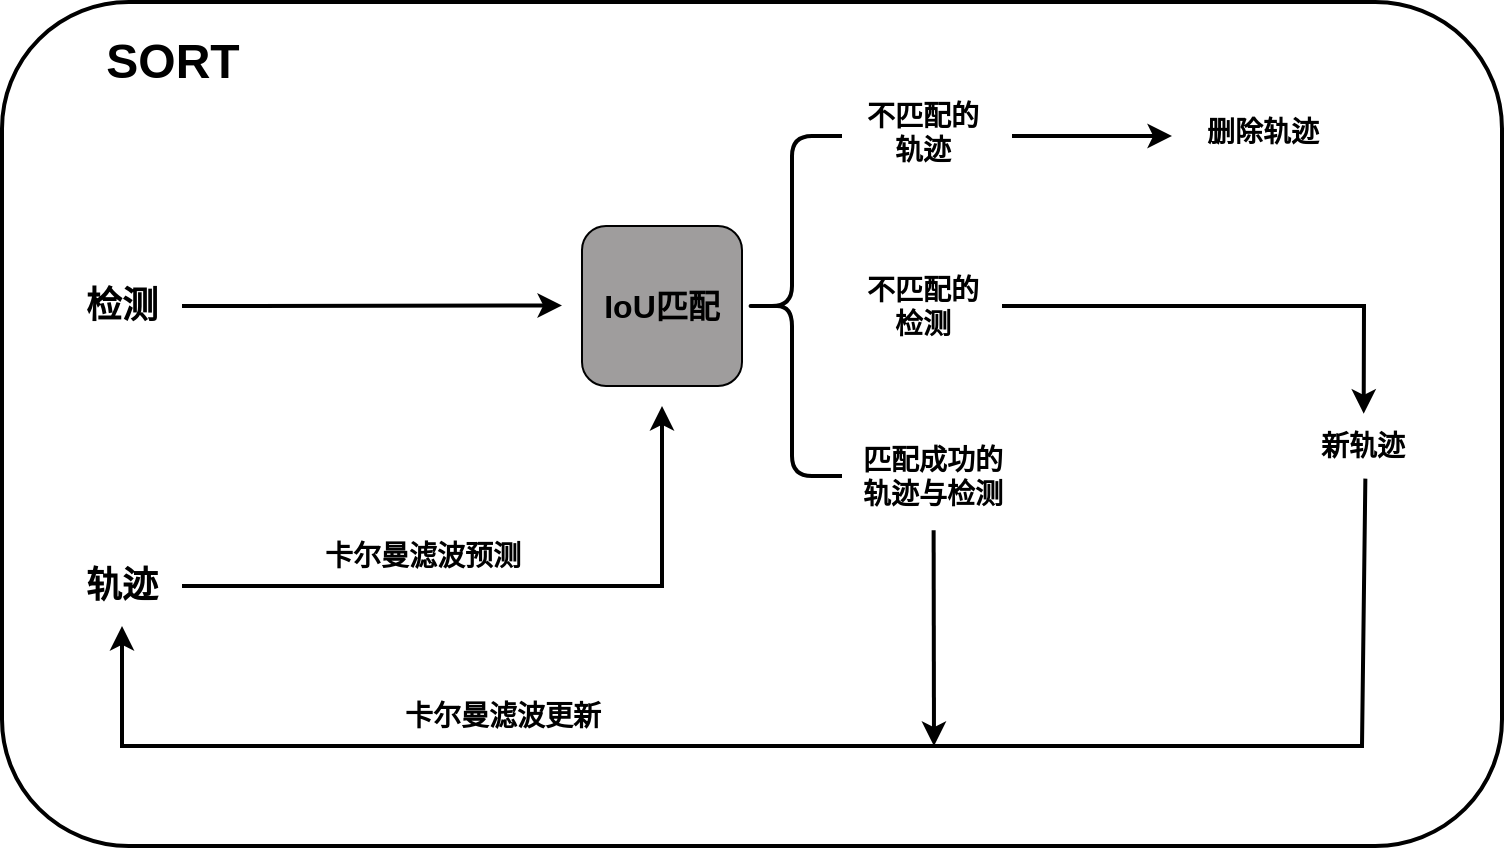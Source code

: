 <mxfile version="24.4.8" type="github">
  <diagram name="第 1 页" id="ddBURdvhsTM2kqSzxGBw">
    <mxGraphModel dx="1434" dy="746" grid="1" gridSize="10" guides="1" tooltips="1" connect="1" arrows="1" fold="1" page="1" pageScale="1" pageWidth="1169" pageHeight="827" math="0" shadow="0">
      <root>
        <mxCell id="0" />
        <mxCell id="1" parent="0" />
        <mxCell id="YY3BX0df3inT73hfmHyC-1" value="&lt;font size=&quot;1&quot; style=&quot;&quot;&gt;&lt;b style=&quot;font-size: 24px;&quot;&gt;SORT&lt;/b&gt;&lt;/font&gt;" style="text;html=1;align=center;verticalAlign=middle;resizable=0;points=[];autosize=1;strokeColor=none;fillColor=none;" vertex="1" parent="1">
          <mxGeometry x="80" y="118" width="90" height="40" as="geometry" />
        </mxCell>
        <mxCell id="YY3BX0df3inT73hfmHyC-2" value="&lt;font size=&quot;1&quot; style=&quot;&quot;&gt;&lt;b style=&quot;font-size: 18px;&quot;&gt;检测&lt;/b&gt;&lt;/font&gt;" style="text;html=1;align=center;verticalAlign=middle;whiteSpace=wrap;rounded=0;" vertex="1" parent="1">
          <mxGeometry x="70" y="240" width="60" height="40" as="geometry" />
        </mxCell>
        <mxCell id="YY3BX0df3inT73hfmHyC-3" value="" style="endArrow=classic;html=1;rounded=0;strokeWidth=2;exitX=1;exitY=0.5;exitDx=0;exitDy=0;" edge="1" parent="1" source="YY3BX0df3inT73hfmHyC-2">
          <mxGeometry width="50" height="50" relative="1" as="geometry">
            <mxPoint x="240" y="259.71" as="sourcePoint" />
            <mxPoint x="320" y="259.71" as="targetPoint" />
          </mxGeometry>
        </mxCell>
        <mxCell id="YY3BX0df3inT73hfmHyC-4" value="&lt;font style=&quot;font-size: 16px;&quot;&gt;&lt;b&gt;IoU匹配&lt;/b&gt;&lt;/font&gt;" style="whiteSpace=wrap;html=1;aspect=fixed;rounded=1;fillColor=#9f9d9d;" vertex="1" parent="1">
          <mxGeometry x="330" y="220" width="80" height="80" as="geometry" />
        </mxCell>
        <mxCell id="YY3BX0df3inT73hfmHyC-5" value="" style="shape=curlyBracket;whiteSpace=wrap;html=1;rounded=1;labelPosition=left;verticalLabelPosition=middle;align=right;verticalAlign=middle;strokeWidth=2;" vertex="1" parent="1">
          <mxGeometry x="410" y="175" width="50" height="170" as="geometry" />
        </mxCell>
        <mxCell id="YY3BX0df3inT73hfmHyC-6" value="&lt;font style=&quot;font-size: 14px;&quot;&gt;&lt;b&gt;不匹配的&lt;/b&gt;&lt;/font&gt;&lt;div&gt;&lt;font style=&quot;font-size: 14px;&quot;&gt;&lt;b&gt;轨迹&lt;/b&gt;&lt;/font&gt;&lt;/div&gt;" style="text;html=1;align=center;verticalAlign=middle;resizable=0;points=[];autosize=1;strokeColor=none;fillColor=none;" vertex="1" parent="1">
          <mxGeometry x="460" y="148" width="80" height="50" as="geometry" />
        </mxCell>
        <mxCell id="YY3BX0df3inT73hfmHyC-7" value="" style="endArrow=classic;html=1;rounded=0;strokeWidth=2;" edge="1" parent="1">
          <mxGeometry width="50" height="50" relative="1" as="geometry">
            <mxPoint x="545" y="175" as="sourcePoint" />
            <mxPoint x="625" y="175" as="targetPoint" />
          </mxGeometry>
        </mxCell>
        <mxCell id="YY3BX0df3inT73hfmHyC-8" value="&lt;span style=&quot;font-size: 14px;&quot;&gt;&lt;b&gt;删除轨迹&lt;/b&gt;&lt;/span&gt;" style="text;html=1;align=center;verticalAlign=middle;resizable=0;points=[];autosize=1;strokeColor=none;fillColor=none;" vertex="1" parent="1">
          <mxGeometry x="630" y="158" width="80" height="30" as="geometry" />
        </mxCell>
        <mxCell id="YY3BX0df3inT73hfmHyC-9" value="&lt;font style=&quot;font-size: 14px;&quot;&gt;&lt;b&gt;不匹配的&lt;/b&gt;&lt;/font&gt;&lt;div&gt;&lt;span style=&quot;font-size: 14px;&quot;&gt;&lt;b&gt;检测&lt;/b&gt;&lt;/span&gt;&lt;/div&gt;" style="text;html=1;align=center;verticalAlign=middle;resizable=0;points=[];autosize=1;strokeColor=none;fillColor=none;" vertex="1" parent="1">
          <mxGeometry x="460" y="235" width="80" height="50" as="geometry" />
        </mxCell>
        <mxCell id="YY3BX0df3inT73hfmHyC-10" value="&lt;span style=&quot;font-size: 14px;&quot;&gt;&lt;b&gt;匹配成功的&lt;/b&gt;&lt;/span&gt;&lt;div&gt;&lt;span style=&quot;font-size: 14px;&quot;&gt;&lt;b&gt;轨迹与检测&lt;/b&gt;&lt;/span&gt;&lt;/div&gt;" style="text;html=1;align=center;verticalAlign=middle;resizable=0;points=[];autosize=1;strokeColor=none;fillColor=none;" vertex="1" parent="1">
          <mxGeometry x="460" y="320" width="90" height="50" as="geometry" />
        </mxCell>
        <mxCell id="YY3BX0df3inT73hfmHyC-14" value="&lt;font style=&quot;font-size: 14px;&quot;&gt;&lt;b&gt;新轨迹&lt;/b&gt;&lt;/font&gt;" style="text;html=1;align=center;verticalAlign=middle;resizable=0;points=[];autosize=1;strokeColor=none;fillColor=none;" vertex="1" parent="1">
          <mxGeometry x="685" y="315" width="70" height="30" as="geometry" />
        </mxCell>
        <mxCell id="YY3BX0df3inT73hfmHyC-15" value="" style="endArrow=classic;html=1;rounded=0;exitX=0.524;exitY=1.044;exitDx=0;exitDy=0;exitPerimeter=0;strokeWidth=2;" edge="1" parent="1" source="YY3BX0df3inT73hfmHyC-14">
          <mxGeometry width="50" height="50" relative="1" as="geometry">
            <mxPoint x="720" y="480" as="sourcePoint" />
            <mxPoint x="100" y="420" as="targetPoint" />
            <Array as="points">
              <mxPoint x="720" y="480" />
              <mxPoint x="100" y="480" />
            </Array>
          </mxGeometry>
        </mxCell>
        <mxCell id="YY3BX0df3inT73hfmHyC-16" value="" style="endArrow=classic;html=1;rounded=0;strokeWidth=2;entryX=0.512;entryY=-0.039;entryDx=0;entryDy=0;entryPerimeter=0;" edge="1" parent="1" target="YY3BX0df3inT73hfmHyC-14">
          <mxGeometry width="50" height="50" relative="1" as="geometry">
            <mxPoint x="540" y="260" as="sourcePoint" />
            <mxPoint x="590" y="210" as="targetPoint" />
            <Array as="points">
              <mxPoint x="721" y="260" />
            </Array>
          </mxGeometry>
        </mxCell>
        <mxCell id="YY3BX0df3inT73hfmHyC-19" value="&lt;span style=&quot;font-size: 18px;&quot;&gt;&lt;b&gt;轨迹&lt;/b&gt;&lt;/span&gt;" style="text;html=1;align=center;verticalAlign=middle;whiteSpace=wrap;rounded=0;" vertex="1" parent="1">
          <mxGeometry x="70" y="380" width="60" height="40" as="geometry" />
        </mxCell>
        <mxCell id="YY3BX0df3inT73hfmHyC-20" value="" style="endArrow=classic;html=1;rounded=0;exitX=0.509;exitY=1.043;exitDx=0;exitDy=0;exitPerimeter=0;strokeWidth=2;" edge="1" parent="1" source="YY3BX0df3inT73hfmHyC-10">
          <mxGeometry width="50" height="50" relative="1" as="geometry">
            <mxPoint x="410" y="440" as="sourcePoint" />
            <mxPoint x="506" y="480" as="targetPoint" />
          </mxGeometry>
        </mxCell>
        <mxCell id="YY3BX0df3inT73hfmHyC-22" value="&lt;span style=&quot;font-size: 14px;&quot;&gt;&lt;b&gt;卡尔曼滤波更新&lt;/b&gt;&lt;/span&gt;" style="text;html=1;align=center;verticalAlign=middle;resizable=0;points=[];autosize=1;strokeColor=none;fillColor=none;" vertex="1" parent="1">
          <mxGeometry x="230" y="450" width="120" height="30" as="geometry" />
        </mxCell>
        <mxCell id="YY3BX0df3inT73hfmHyC-24" value="" style="endArrow=classic;html=1;rounded=0;strokeWidth=2;exitX=1;exitY=0.5;exitDx=0;exitDy=0;" edge="1" parent="1" source="YY3BX0df3inT73hfmHyC-19">
          <mxGeometry width="50" height="50" relative="1" as="geometry">
            <mxPoint x="140" y="400" as="sourcePoint" />
            <mxPoint x="370" y="310" as="targetPoint" />
            <Array as="points">
              <mxPoint x="370" y="400" />
            </Array>
          </mxGeometry>
        </mxCell>
        <mxCell id="YY3BX0df3inT73hfmHyC-25" value="&lt;span style=&quot;font-size: 14px;&quot;&gt;&lt;b&gt;卡尔曼滤波预测&lt;/b&gt;&lt;/span&gt;" style="text;html=1;align=center;verticalAlign=middle;resizable=0;points=[];autosize=1;strokeColor=none;fillColor=none;" vertex="1" parent="1">
          <mxGeometry x="190" y="370" width="120" height="30" as="geometry" />
        </mxCell>
        <mxCell id="YY3BX0df3inT73hfmHyC-27" value="" style="rounded=1;whiteSpace=wrap;html=1;fillColor=none;strokeWidth=2;" vertex="1" parent="1">
          <mxGeometry x="40" y="108" width="750" height="422" as="geometry" />
        </mxCell>
      </root>
    </mxGraphModel>
  </diagram>
</mxfile>
